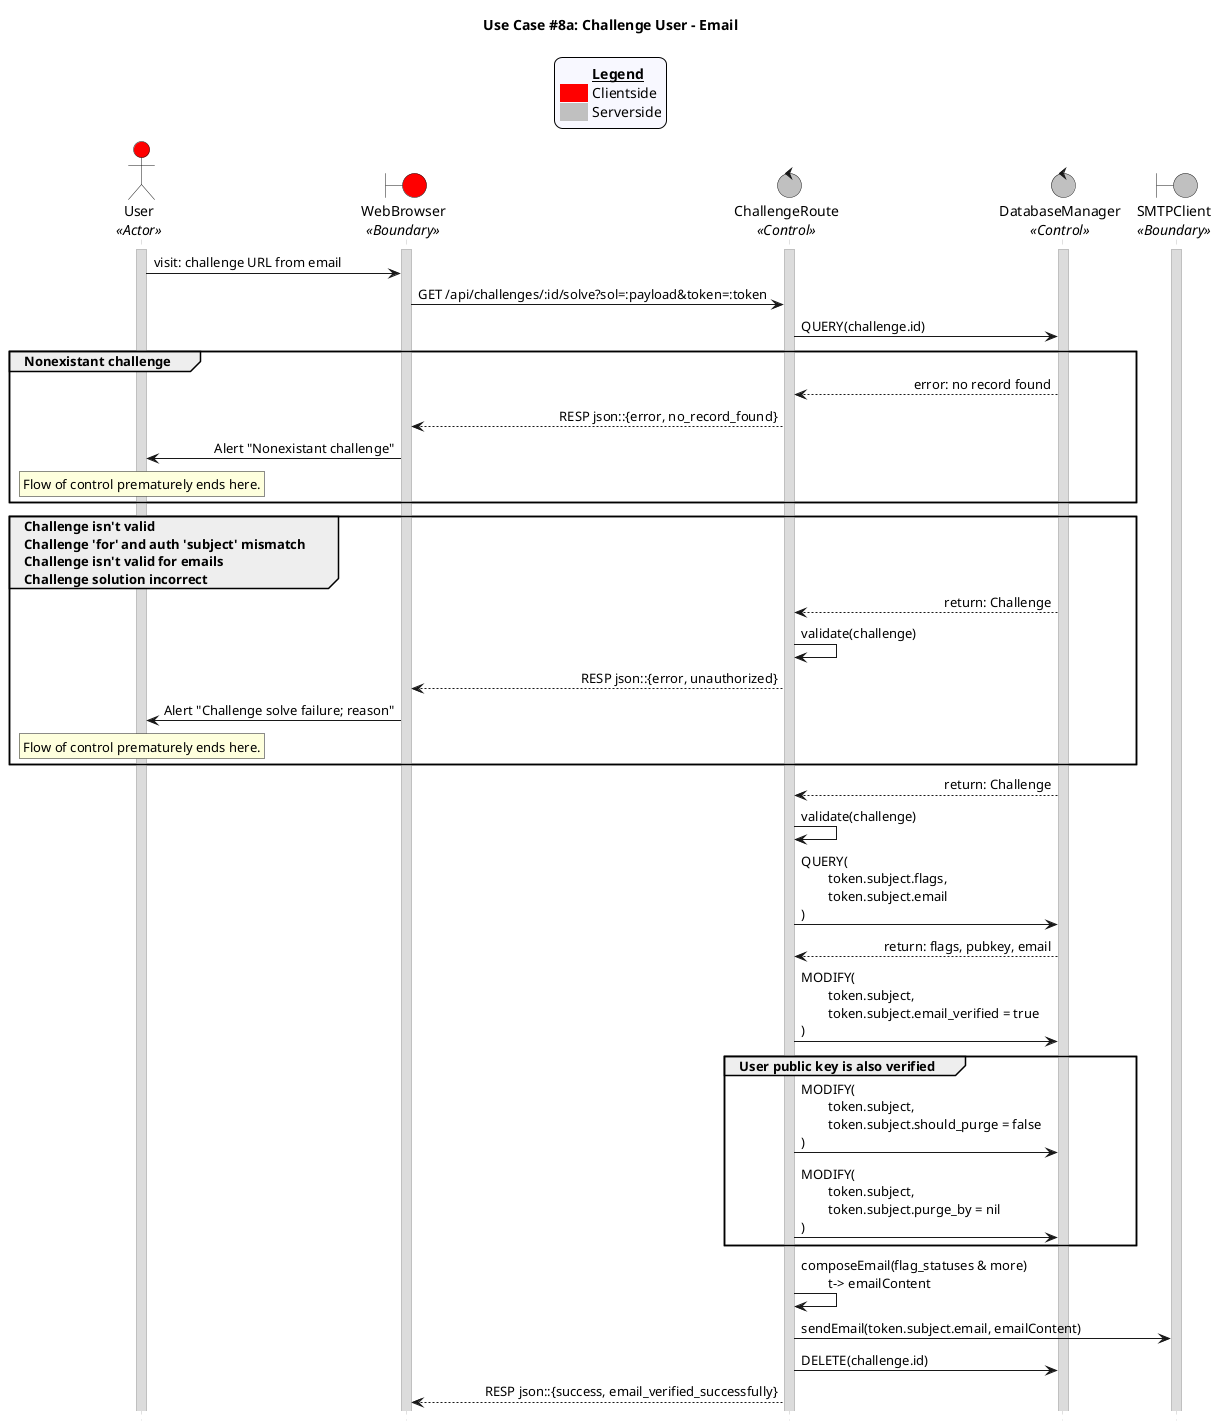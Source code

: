 @startuml uc08a_email
title "Use Case #8a: Challenge User - Email"

'Styling goes here
hide footbox
skinparam stereotypePosition bottom
skinparam sequenceMessageAlign direction
skinparam sequence {
	LifeLineBorderColor #Silver
	LifeLineBackgroundColor #Gainsboro
}

'Add a legend plus styling
skinparam legend {
	backgroundColor #GhostWhite
	entrySeparator #GhostWhite
}

legend top
	<#GhostWhite,#GhostWhite>|	|= __Legend__ |
	|<#red> | Clientside|
	|<#silver> | Serverside|
endlegend

'Setup the objects involved here
actor User as u <<Actor>> #red
boundary WebBrowser as wb <<Boundary>> #red
control ChallengeRoute as cr <<Control>> #silver
control DatabaseManager as db <<Control>> #silver
boundary SMTPClient as sc <<Boundary>> #silver

'Setup persistent objects here
activate u
activate wb
activate cr
activate db
activate sc

'--- FLOW OF CONTROL STARTS HERE ---
'User gets an email with their challenge code and visits the link in their browser.
u -> wb: visit: challenge URL from email
wb -> cr: GET /api/challenges/:id/solve?sol=:payload&token=:token

'Server checks if the challenge is valid
cr -> db: QUERY(challenge.id)

'Case 1: The challenge doesn't exist
group Nonexistant challenge
	db --> cr: error: no record found
	cr --> wb: RESP json::{error, no_record_found}
	wb -> u: Alert "Nonexistant challenge"
	rnote over u
	Flow of control prematurely ends here.
	endrnote
end

'Case 2: The challenge is invalid, not for this user, not email challenge, or the solution is incorrect.
group Challenge isn't valid \nChallenge 'for' and auth 'subject' mismatch \nChallenge isn't valid for emails \nChallenge solution incorrect
	db --> cr: return: Challenge
	cr -> cr: validate(challenge)
	cr --> wb: RESP json::{error, unauthorized}
	wb -> u: Alert "Challenge solve failure; reason"
	rnote over u
	Flow of control prematurely ends here.
	endrnote
end

'Default case: challenge exists and is valid
db --> cr: return: Challenge
cr -> cr: validate(challenge)

'Query the database for the user flags.
cr -> db: QUERY(\n\ttoken.subject.flags, \n\ttoken.subject.email\n)
db --> cr: return: flags, pubkey, email

'Mark the user's email as verified
cr -> db: MODIFY(\n\ttoken.subject, \n\ttoken.subject.email_verified = true\n)

'Also unmark the user's account for deletion if the public key is verified.
group User public key is also verified
	cr -> db: MODIFY(\n\ttoken.subject, \n\ttoken.subject.should_purge = false\n)
	cr -> db: MODIFY(\n\ttoken.subject, \n\ttoken.subject.purge_by = nil\n)
end

'Email the user to inform of successful challenge completion and next steps.
cr -> cr: composeEmail(flag_statuses & more) \n\tt-> emailContent
cr -> sc: sendEmail(token.subject.email, emailContent)

'Cleanup and return the feedback to the user
cr -> db: DELETE(challenge.id)
cr --> wb: RESP json::{success, email_verified_successfully}
'--- FLOW OF CONTROL ENDS HERE   ---

@enduml
